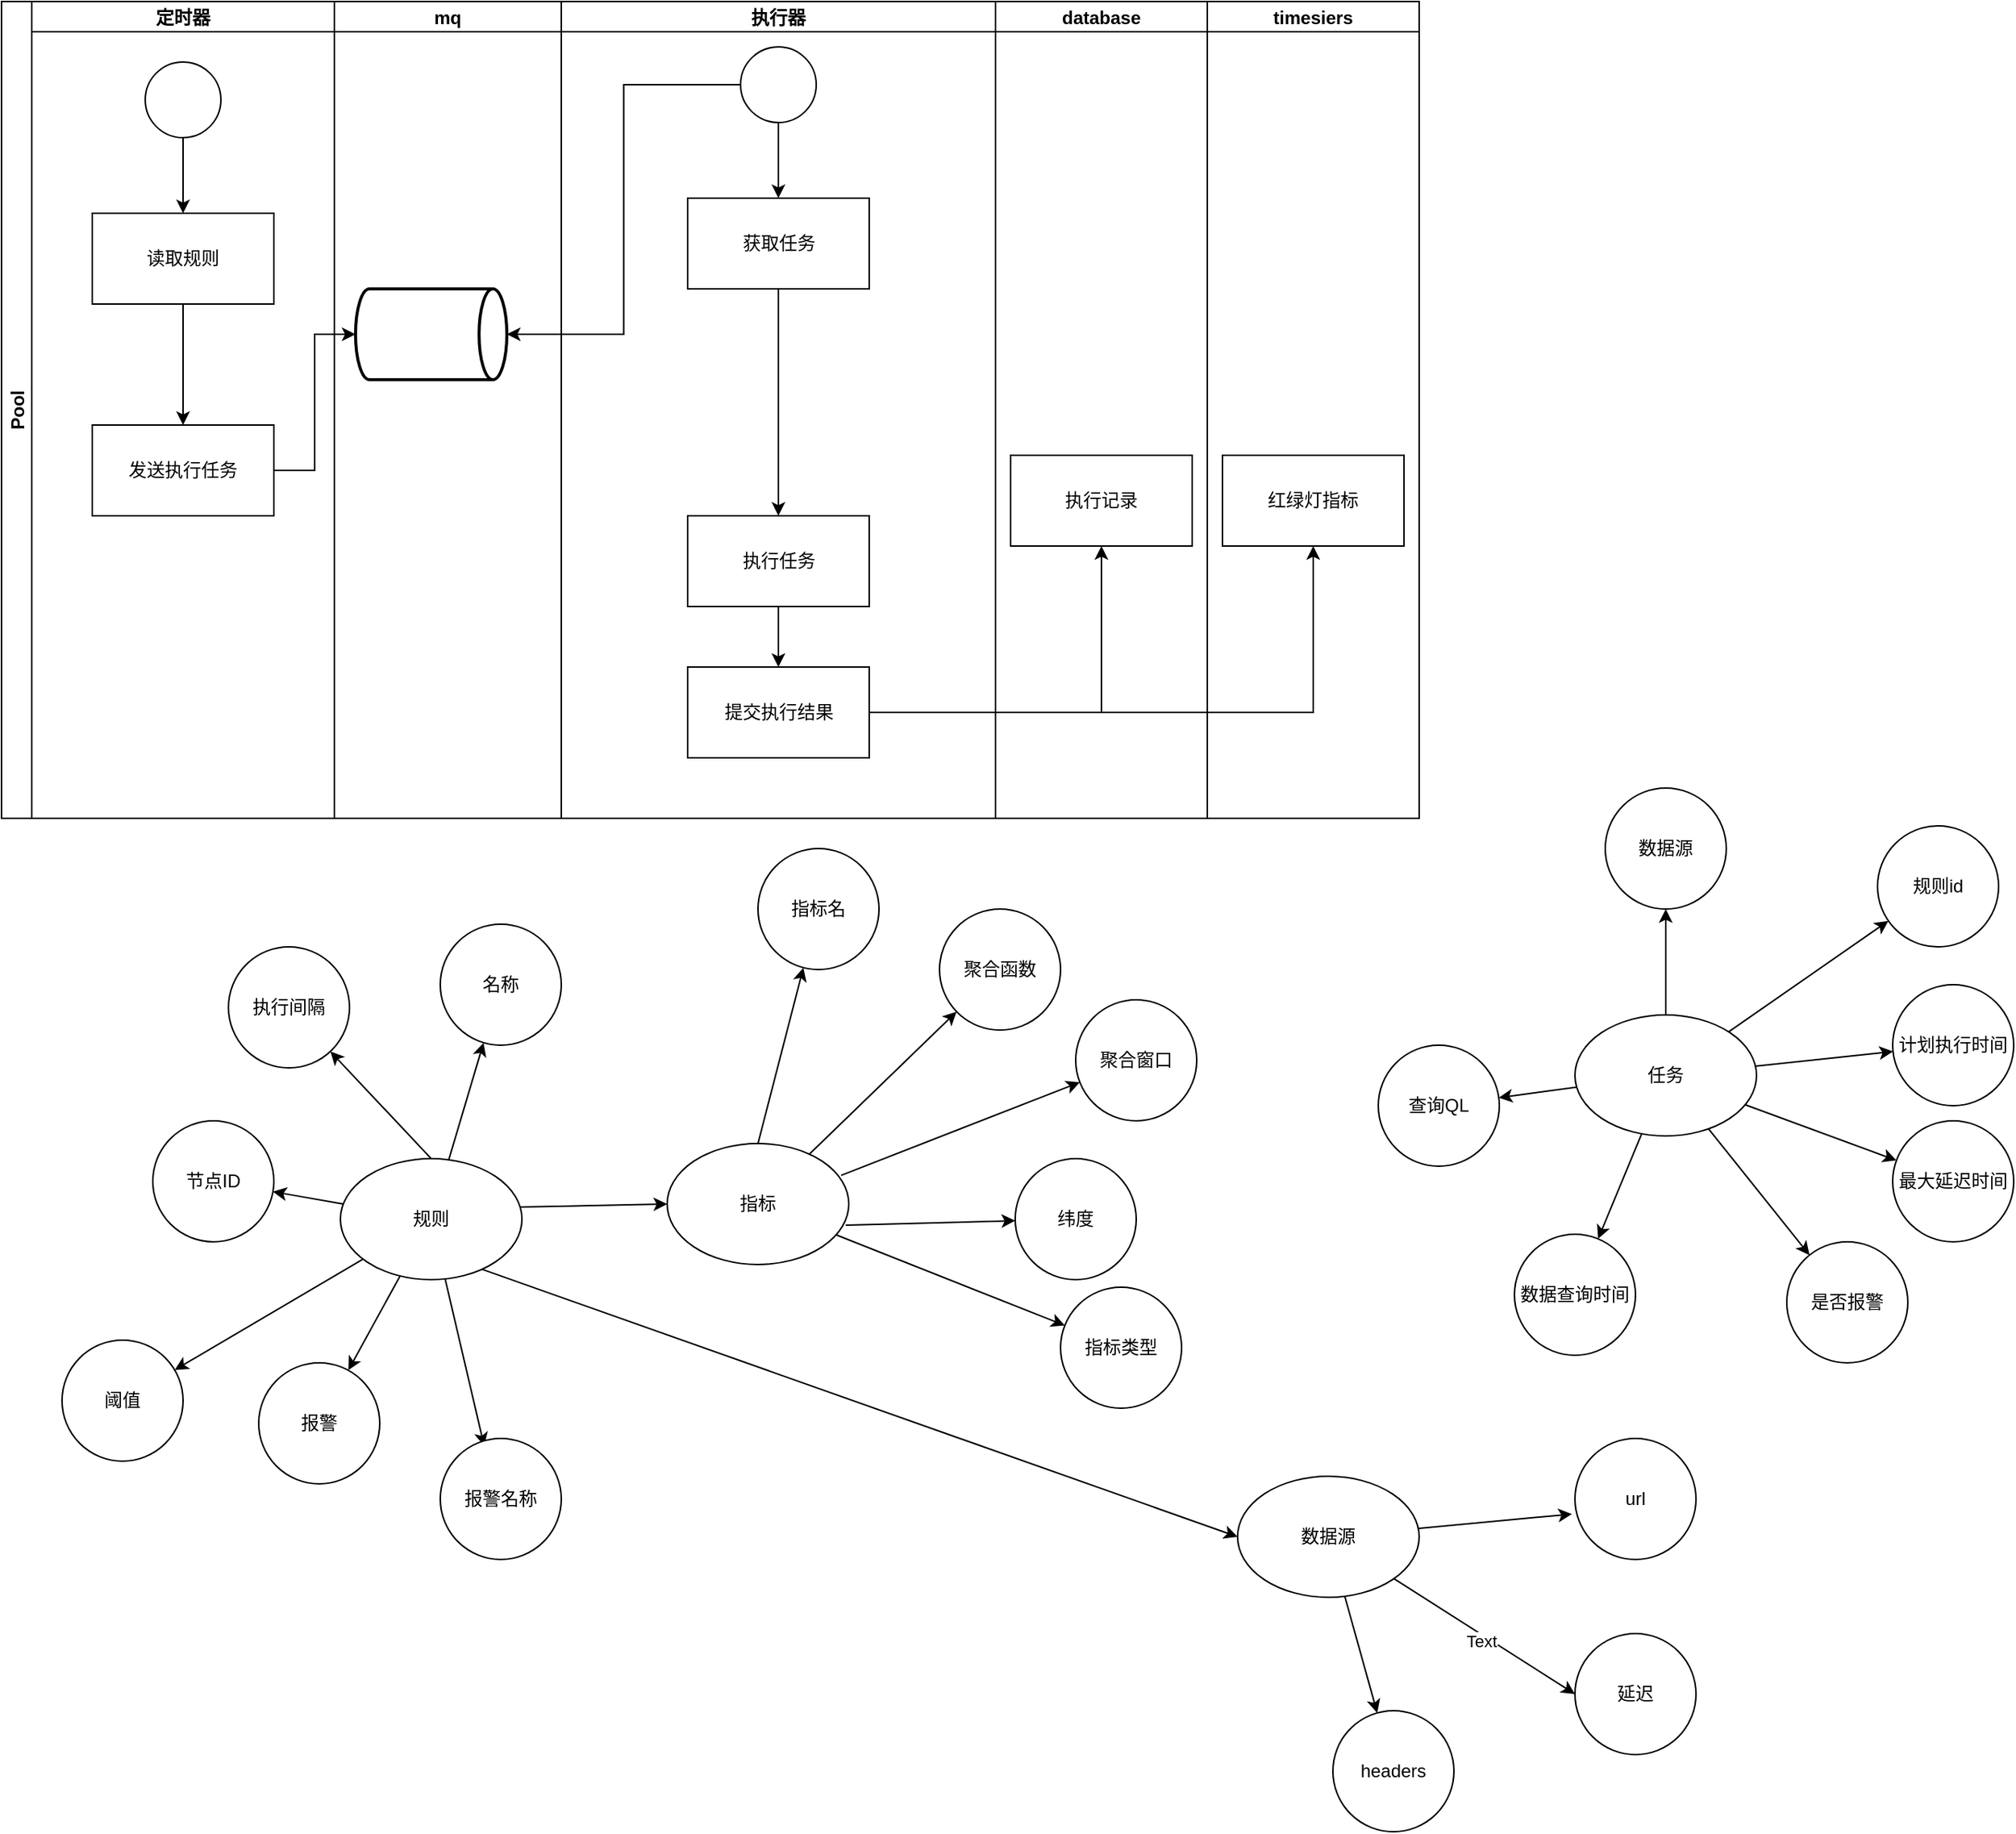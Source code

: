 <mxfile version="24.8.3">
  <diagram name="第 1 页" id="yNghgKVV-HXo9ubiQr_b">
    <mxGraphModel dx="1434" dy="688" grid="1" gridSize="10" guides="1" tooltips="1" connect="1" arrows="1" fold="1" page="1" pageScale="1" pageWidth="827" pageHeight="1169" math="0" shadow="0">
      <root>
        <mxCell id="0" />
        <mxCell id="1" parent="0" />
        <mxCell id="udA4VViUeGQFsnBk43un-1" value="Pool" style="swimlane;childLayout=stackLayout;resizeParent=1;resizeParentMax=0;startSize=20;horizontal=0;horizontalStack=1;" parent="1" vertex="1">
          <mxGeometry x="140" y="10" width="937" height="540" as="geometry">
            <mxRectangle x="130" y="10" width="40" height="50" as="alternateBounds" />
          </mxGeometry>
        </mxCell>
        <mxCell id="udA4VViUeGQFsnBk43un-2" value="定时器" style="swimlane;startSize=20;" parent="udA4VViUeGQFsnBk43un-1" vertex="1">
          <mxGeometry x="20" width="200" height="540" as="geometry" />
        </mxCell>
        <mxCell id="udA4VViUeGQFsnBk43un-8" value="" style="edgeStyle=orthogonalEdgeStyle;rounded=0;orthogonalLoop=1;jettySize=auto;html=1;" parent="udA4VViUeGQFsnBk43un-2" source="udA4VViUeGQFsnBk43un-5" target="udA4VViUeGQFsnBk43un-7" edge="1">
          <mxGeometry relative="1" as="geometry" />
        </mxCell>
        <mxCell id="udA4VViUeGQFsnBk43un-5" value="" style="ellipse;whiteSpace=wrap;html=1;aspect=fixed;" parent="udA4VViUeGQFsnBk43un-2" vertex="1">
          <mxGeometry x="75" y="40" width="50" height="50" as="geometry" />
        </mxCell>
        <mxCell id="udA4VViUeGQFsnBk43un-10" value="" style="edgeStyle=orthogonalEdgeStyle;rounded=0;orthogonalLoop=1;jettySize=auto;html=1;" parent="udA4VViUeGQFsnBk43un-2" source="udA4VViUeGQFsnBk43un-7" target="udA4VViUeGQFsnBk43un-9" edge="1">
          <mxGeometry relative="1" as="geometry" />
        </mxCell>
        <mxCell id="udA4VViUeGQFsnBk43un-7" value="读取规则" style="whiteSpace=wrap;html=1;" parent="udA4VViUeGQFsnBk43un-2" vertex="1">
          <mxGeometry x="40" y="140" width="120" height="60" as="geometry" />
        </mxCell>
        <mxCell id="udA4VViUeGQFsnBk43un-9" value="发送执行任务" style="whiteSpace=wrap;html=1;" parent="udA4VViUeGQFsnBk43un-2" vertex="1">
          <mxGeometry x="40" y="280" width="120" height="60" as="geometry" />
        </mxCell>
        <mxCell id="udA4VViUeGQFsnBk43un-25" value="mq" style="swimlane;startSize=20;" parent="udA4VViUeGQFsnBk43un-1" vertex="1">
          <mxGeometry x="220" width="150" height="540" as="geometry" />
        </mxCell>
        <mxCell id="udA4VViUeGQFsnBk43un-26" value="" style="strokeWidth=2;html=1;shape=mxgraph.flowchart.direct_data;whiteSpace=wrap;" parent="udA4VViUeGQFsnBk43un-25" vertex="1">
          <mxGeometry x="14" y="190" width="100" height="60" as="geometry" />
        </mxCell>
        <mxCell id="udA4VViUeGQFsnBk43un-3" value="执行器" style="swimlane;startSize=20;" parent="udA4VViUeGQFsnBk43un-1" vertex="1">
          <mxGeometry x="370" width="287" height="540" as="geometry" />
        </mxCell>
        <mxCell id="udA4VViUeGQFsnBk43un-31" value="" style="edgeStyle=orthogonalEdgeStyle;rounded=0;orthogonalLoop=1;jettySize=auto;html=1;" parent="udA4VViUeGQFsnBk43un-3" source="udA4VViUeGQFsnBk43un-28" target="udA4VViUeGQFsnBk43un-30" edge="1">
          <mxGeometry relative="1" as="geometry" />
        </mxCell>
        <mxCell id="udA4VViUeGQFsnBk43un-28" value="" style="ellipse;whiteSpace=wrap;html=1;aspect=fixed;" parent="udA4VViUeGQFsnBk43un-3" vertex="1">
          <mxGeometry x="118.5" y="30" width="50" height="50" as="geometry" />
        </mxCell>
        <mxCell id="udA4VViUeGQFsnBk43un-33" value="" style="edgeStyle=orthogonalEdgeStyle;rounded=0;orthogonalLoop=1;jettySize=auto;html=1;entryX=0.5;entryY=0;entryDx=0;entryDy=0;" parent="udA4VViUeGQFsnBk43un-3" source="udA4VViUeGQFsnBk43un-30" target="udA4VViUeGQFsnBk43un-34" edge="1">
          <mxGeometry relative="1" as="geometry">
            <mxPoint x="143.5" y="230" as="targetPoint" />
          </mxGeometry>
        </mxCell>
        <mxCell id="udA4VViUeGQFsnBk43un-30" value="获取任务" style="whiteSpace=wrap;html=1;" parent="udA4VViUeGQFsnBk43un-3" vertex="1">
          <mxGeometry x="83.5" y="130" width="120" height="60" as="geometry" />
        </mxCell>
        <mxCell id="udA4VViUeGQFsnBk43un-38" value="" style="edgeStyle=orthogonalEdgeStyle;rounded=0;orthogonalLoop=1;jettySize=auto;html=1;" parent="udA4VViUeGQFsnBk43un-3" source="udA4VViUeGQFsnBk43un-34" target="udA4VViUeGQFsnBk43un-37" edge="1">
          <mxGeometry relative="1" as="geometry" />
        </mxCell>
        <mxCell id="udA4VViUeGQFsnBk43un-34" value="执行任务" style="whiteSpace=wrap;html=1;" parent="udA4VViUeGQFsnBk43un-3" vertex="1">
          <mxGeometry x="83.5" y="340" width="120" height="60" as="geometry" />
        </mxCell>
        <mxCell id="udA4VViUeGQFsnBk43un-37" value="提交执行结果" style="whiteSpace=wrap;html=1;" parent="udA4VViUeGQFsnBk43un-3" vertex="1">
          <mxGeometry x="83.5" y="440" width="120" height="60" as="geometry" />
        </mxCell>
        <mxCell id="udA4VViUeGQFsnBk43un-4" value="database" style="swimlane;startSize=20;" parent="udA4VViUeGQFsnBk43un-1" vertex="1">
          <mxGeometry x="657" width="140" height="540" as="geometry" />
        </mxCell>
        <mxCell id="udA4VViUeGQFsnBk43un-42" value="执行记录" style="rounded=0;whiteSpace=wrap;html=1;" parent="udA4VViUeGQFsnBk43un-4" vertex="1">
          <mxGeometry x="10" y="300" width="120" height="60" as="geometry" />
        </mxCell>
        <mxCell id="udA4VViUeGQFsnBk43un-36" value="timesiers" style="swimlane;startSize=20;" parent="udA4VViUeGQFsnBk43un-1" vertex="1">
          <mxGeometry x="797" width="140" height="540" as="geometry" />
        </mxCell>
        <mxCell id="udA4VViUeGQFsnBk43un-43" value="红绿灯指标" style="rounded=0;whiteSpace=wrap;html=1;" parent="udA4VViUeGQFsnBk43un-36" vertex="1">
          <mxGeometry x="10" y="300" width="120" height="60" as="geometry" />
        </mxCell>
        <mxCell id="udA4VViUeGQFsnBk43un-27" style="edgeStyle=orthogonalEdgeStyle;rounded=0;orthogonalLoop=1;jettySize=auto;html=1;entryX=0;entryY=0.5;entryDx=0;entryDy=0;entryPerimeter=0;" parent="udA4VViUeGQFsnBk43un-1" source="udA4VViUeGQFsnBk43un-9" target="udA4VViUeGQFsnBk43un-26" edge="1">
          <mxGeometry relative="1" as="geometry" />
        </mxCell>
        <mxCell id="udA4VViUeGQFsnBk43un-29" style="edgeStyle=orthogonalEdgeStyle;rounded=0;orthogonalLoop=1;jettySize=auto;html=1;entryX=1;entryY=0.5;entryDx=0;entryDy=0;entryPerimeter=0;" parent="udA4VViUeGQFsnBk43un-1" source="udA4VViUeGQFsnBk43un-28" target="udA4VViUeGQFsnBk43un-26" edge="1">
          <mxGeometry relative="1" as="geometry" />
        </mxCell>
        <mxCell id="udA4VViUeGQFsnBk43un-39" style="edgeStyle=orthogonalEdgeStyle;rounded=0;orthogonalLoop=1;jettySize=auto;html=1;entryX=0.5;entryY=1;entryDx=0;entryDy=0;" parent="udA4VViUeGQFsnBk43un-1" source="udA4VViUeGQFsnBk43un-37" target="udA4VViUeGQFsnBk43un-42" edge="1">
          <mxGeometry relative="1" as="geometry">
            <mxPoint x="700" y="360" as="targetPoint" />
          </mxGeometry>
        </mxCell>
        <mxCell id="udA4VViUeGQFsnBk43un-40" style="edgeStyle=orthogonalEdgeStyle;rounded=0;orthogonalLoop=1;jettySize=auto;html=1;entryX=0.5;entryY=1;entryDx=0;entryDy=0;" parent="udA4VViUeGQFsnBk43un-1" source="udA4VViUeGQFsnBk43un-37" target="udA4VViUeGQFsnBk43un-43" edge="1">
          <mxGeometry relative="1" as="geometry">
            <mxPoint x="850" y="470" as="targetPoint" />
          </mxGeometry>
        </mxCell>
        <mxCell id="udA4VViUeGQFsnBk43un-46" value="" style="rounded=0;orthogonalLoop=1;jettySize=auto;html=1;exitX=0;exitY=0.5;exitDx=0;exitDy=0;entryX=0;entryY=0.5;entryDx=0;entryDy=0;" parent="1" source="udA4VViUeGQFsnBk43un-61" target="udA4VViUeGQFsnBk43un-65" edge="1">
          <mxGeometry relative="1" as="geometry">
            <mxPoint x="468.954" y="791.166" as="sourcePoint" />
            <mxPoint x="246.269" y="918.131" as="targetPoint" />
          </mxGeometry>
        </mxCell>
        <mxCell id="udA4VViUeGQFsnBk43un-48" value="" style="rounded=0;orthogonalLoop=1;jettySize=auto;html=1;exitX=0.5;exitY=0;exitDx=0;exitDy=0;" parent="1" source="udA4VViUeGQFsnBk43un-61" target="udA4VViUeGQFsnBk43un-47" edge="1">
          <mxGeometry relative="1" as="geometry">
            <mxPoint x="424.912" y="787.401" as="sourcePoint" />
          </mxGeometry>
        </mxCell>
        <mxCell id="udA4VViUeGQFsnBk43un-52" value="" style="edgeStyle=none;rounded=0;orthogonalLoop=1;jettySize=auto;html=1;entryX=0;entryY=0.5;entryDx=0;entryDy=0;exitX=0.983;exitY=0.4;exitDx=0;exitDy=0;exitPerimeter=0;" parent="1" source="udA4VViUeGQFsnBk43un-61" target="udA4VViUeGQFsnBk43un-64" edge="1">
          <mxGeometry relative="1" as="geometry">
            <mxPoint x="490" y="815" as="sourcePoint" />
            <mxPoint x="621.982" y="787.434" as="targetPoint" />
          </mxGeometry>
        </mxCell>
        <mxCell id="udA4VViUeGQFsnBk43un-47" value="执行间隔" style="ellipse;whiteSpace=wrap;html=1;aspect=fixed;" parent="1" vertex="1">
          <mxGeometry x="290" y="635" width="80" height="80" as="geometry" />
        </mxCell>
        <mxCell id="udA4VViUeGQFsnBk43un-54" value="" style="edgeStyle=none;rounded=0;orthogonalLoop=1;jettySize=auto;html=1;" parent="1" source="udA4VViUeGQFsnBk43un-64" target="udA4VViUeGQFsnBk43un-53" edge="1">
          <mxGeometry relative="1" as="geometry">
            <mxPoint x="695.777" y="757.111" as="sourcePoint" />
          </mxGeometry>
        </mxCell>
        <mxCell id="udA4VViUeGQFsnBk43un-63" value="" style="edgeStyle=none;rounded=0;orthogonalLoop=1;jettySize=auto;html=1;exitX=0.5;exitY=0;exitDx=0;exitDy=0;" parent="1" source="udA4VViUeGQFsnBk43un-64" target="udA4VViUeGQFsnBk43un-62" edge="1">
          <mxGeometry relative="1" as="geometry">
            <mxPoint x="660" y="735" as="sourcePoint" />
          </mxGeometry>
        </mxCell>
        <mxCell id="udA4VViUeGQFsnBk43un-58" value="" style="edgeStyle=none;rounded=0;orthogonalLoop=1;jettySize=auto;html=1;exitX=0.983;exitY=0.675;exitDx=0;exitDy=0;exitPerimeter=0;" parent="1" source="udA4VViUeGQFsnBk43un-64" target="udA4VViUeGQFsnBk43un-57" edge="1">
          <mxGeometry relative="1" as="geometry">
            <mxPoint x="698.701" y="785.111" as="sourcePoint" />
          </mxGeometry>
        </mxCell>
        <mxCell id="udA4VViUeGQFsnBk43un-60" value="" style="edgeStyle=none;rounded=0;orthogonalLoop=1;jettySize=auto;html=1;exitX=0.958;exitY=0.263;exitDx=0;exitDy=0;exitPerimeter=0;" parent="1" source="udA4VViUeGQFsnBk43un-64" target="udA4VViUeGQFsnBk43un-59" edge="1">
          <mxGeometry relative="1" as="geometry">
            <mxPoint x="660" y="815" as="sourcePoint" />
          </mxGeometry>
        </mxCell>
        <mxCell id="udA4VViUeGQFsnBk43un-53" value="聚合函数" style="ellipse;whiteSpace=wrap;html=1;aspect=fixed;" parent="1" vertex="1">
          <mxGeometry x="760" y="610" width="80" height="80" as="geometry" />
        </mxCell>
        <mxCell id="udA4VViUeGQFsnBk43un-57" value="纬度" style="ellipse;whiteSpace=wrap;html=1;aspect=fixed;" parent="1" vertex="1">
          <mxGeometry x="810" y="775" width="80" height="80" as="geometry" />
        </mxCell>
        <mxCell id="udA4VViUeGQFsnBk43un-59" value="聚合窗口" style="ellipse;whiteSpace=wrap;html=1;aspect=fixed;" parent="1" vertex="1">
          <mxGeometry x="850" y="670" width="80" height="80" as="geometry" />
        </mxCell>
        <mxCell id="udA4VViUeGQFsnBk43un-69" style="edgeStyle=none;rounded=0;orthogonalLoop=1;jettySize=auto;html=1;" parent="1" source="udA4VViUeGQFsnBk43un-61" target="udA4VViUeGQFsnBk43un-71" edge="1">
          <mxGeometry relative="1" as="geometry">
            <mxPoint x="287.308" y="906.637" as="targetPoint" />
          </mxGeometry>
        </mxCell>
        <mxCell id="udA4VViUeGQFsnBk43un-73" value="" style="edgeStyle=none;rounded=0;orthogonalLoop=1;jettySize=auto;html=1;" parent="1" source="udA4VViUeGQFsnBk43un-61" target="udA4VViUeGQFsnBk43un-72" edge="1">
          <mxGeometry relative="1" as="geometry" />
        </mxCell>
        <mxCell id="udA4VViUeGQFsnBk43un-76" value="" style="edgeStyle=none;rounded=0;orthogonalLoop=1;jettySize=auto;html=1;" parent="1" source="udA4VViUeGQFsnBk43un-61" target="udA4VViUeGQFsnBk43un-75" edge="1">
          <mxGeometry relative="1" as="geometry" />
        </mxCell>
        <mxCell id="MTmKd3EXbOCD9lzJi4kF-2" style="rounded=0;orthogonalLoop=1;jettySize=auto;html=1;" edge="1" parent="1" source="udA4VViUeGQFsnBk43un-61" target="MTmKd3EXbOCD9lzJi4kF-3">
          <mxGeometry relative="1" as="geometry">
            <mxPoint x="530" y="880" as="targetPoint" />
          </mxGeometry>
        </mxCell>
        <mxCell id="MTmKd3EXbOCD9lzJi4kF-4" style="rounded=0;orthogonalLoop=1;jettySize=auto;html=1;entryX=0.363;entryY=0.063;entryDx=0;entryDy=0;entryPerimeter=0;" edge="1" parent="1" source="udA4VViUeGQFsnBk43un-61" target="MTmKd3EXbOCD9lzJi4kF-5">
          <mxGeometry relative="1" as="geometry">
            <mxPoint x="450" y="950" as="targetPoint" />
          </mxGeometry>
        </mxCell>
        <mxCell id="udA4VViUeGQFsnBk43un-61" value="规则" style="ellipse;whiteSpace=wrap;html=1;" parent="1" vertex="1">
          <mxGeometry x="364" y="775" width="120" height="80" as="geometry" />
        </mxCell>
        <mxCell id="udA4VViUeGQFsnBk43un-62" value="指标名" style="ellipse;whiteSpace=wrap;html=1;aspect=fixed;" parent="1" vertex="1">
          <mxGeometry x="640" y="570" width="80" height="80" as="geometry" />
        </mxCell>
        <mxCell id="udA4VViUeGQFsnBk43un-67" value="" style="edgeStyle=none;rounded=0;orthogonalLoop=1;jettySize=auto;html=1;" parent="1" source="udA4VViUeGQFsnBk43un-64" target="udA4VViUeGQFsnBk43un-66" edge="1">
          <mxGeometry relative="1" as="geometry" />
        </mxCell>
        <mxCell id="udA4VViUeGQFsnBk43un-64" value="指标" style="ellipse;whiteSpace=wrap;html=1;" parent="1" vertex="1">
          <mxGeometry x="580" y="765" width="120" height="80" as="geometry" />
        </mxCell>
        <mxCell id="MTmKd3EXbOCD9lzJi4kF-7" value="" style="rounded=0;orthogonalLoop=1;jettySize=auto;html=1;entryX=-0.025;entryY=0.625;entryDx=0;entryDy=0;entryPerimeter=0;" edge="1" parent="1" source="udA4VViUeGQFsnBk43un-65" target="MTmKd3EXbOCD9lzJi4kF-8">
          <mxGeometry relative="1" as="geometry">
            <mxPoint x="1170" y="1020" as="targetPoint" />
          </mxGeometry>
        </mxCell>
        <mxCell id="MTmKd3EXbOCD9lzJi4kF-9" style="rounded=0;orthogonalLoop=1;jettySize=auto;html=1;entryX=0;entryY=0.5;entryDx=0;entryDy=0;" edge="1" parent="1" source="udA4VViUeGQFsnBk43un-65" target="MTmKd3EXbOCD9lzJi4kF-10">
          <mxGeometry relative="1" as="geometry">
            <mxPoint x="1050" y="1110" as="targetPoint" />
          </mxGeometry>
        </mxCell>
        <mxCell id="MTmKd3EXbOCD9lzJi4kF-11" value="Text" style="edgeLabel;html=1;align=center;verticalAlign=middle;resizable=0;points=[];" vertex="1" connectable="0" parent="MTmKd3EXbOCD9lzJi4kF-9">
          <mxGeometry x="0.003" y="-3" relative="1" as="geometry">
            <mxPoint x="-1" as="offset" />
          </mxGeometry>
        </mxCell>
        <mxCell id="MTmKd3EXbOCD9lzJi4kF-13" value="" style="rounded=0;orthogonalLoop=1;jettySize=auto;html=1;" edge="1" parent="1" source="udA4VViUeGQFsnBk43un-65" target="MTmKd3EXbOCD9lzJi4kF-12">
          <mxGeometry relative="1" as="geometry" />
        </mxCell>
        <mxCell id="udA4VViUeGQFsnBk43un-65" value="数据源" style="ellipse;whiteSpace=wrap;html=1;" parent="1" vertex="1">
          <mxGeometry x="957" y="985" width="120" height="80" as="geometry" />
        </mxCell>
        <mxCell id="udA4VViUeGQFsnBk43un-66" value="指标类型" style="ellipse;whiteSpace=wrap;html=1;" parent="1" vertex="1">
          <mxGeometry x="840" y="860" width="80" height="80" as="geometry" />
        </mxCell>
        <mxCell id="udA4VViUeGQFsnBk43un-71" value="阈值" style="ellipse;whiteSpace=wrap;html=1;aspect=fixed;" parent="1" vertex="1">
          <mxGeometry x="180" y="895" width="80" height="80" as="geometry" />
        </mxCell>
        <mxCell id="udA4VViUeGQFsnBk43un-72" value="报警" style="ellipse;whiteSpace=wrap;html=1;" parent="1" vertex="1">
          <mxGeometry x="310" y="910" width="80" height="80" as="geometry" />
        </mxCell>
        <mxCell id="udA4VViUeGQFsnBk43un-75" value="名称" style="ellipse;whiteSpace=wrap;html=1;" parent="1" vertex="1">
          <mxGeometry x="430" y="620" width="80" height="80" as="geometry" />
        </mxCell>
        <mxCell id="udA4VViUeGQFsnBk43un-79" value="" style="edgeStyle=none;rounded=0;orthogonalLoop=1;jettySize=auto;html=1;" parent="1" source="udA4VViUeGQFsnBk43un-77" target="udA4VViUeGQFsnBk43un-78" edge="1">
          <mxGeometry relative="1" as="geometry" />
        </mxCell>
        <mxCell id="udA4VViUeGQFsnBk43un-81" value="" style="edgeStyle=none;rounded=0;orthogonalLoop=1;jettySize=auto;html=1;" parent="1" source="udA4VViUeGQFsnBk43un-77" target="udA4VViUeGQFsnBk43un-80" edge="1">
          <mxGeometry relative="1" as="geometry" />
        </mxCell>
        <mxCell id="udA4VViUeGQFsnBk43un-83" value="" style="edgeStyle=none;rounded=0;orthogonalLoop=1;jettySize=auto;html=1;" parent="1" source="udA4VViUeGQFsnBk43un-77" target="udA4VViUeGQFsnBk43un-82" edge="1">
          <mxGeometry relative="1" as="geometry" />
        </mxCell>
        <mxCell id="udA4VViUeGQFsnBk43un-85" value="" style="edgeStyle=none;rounded=0;orthogonalLoop=1;jettySize=auto;html=1;" parent="1" source="udA4VViUeGQFsnBk43un-77" target="udA4VViUeGQFsnBk43un-84" edge="1">
          <mxGeometry relative="1" as="geometry" />
        </mxCell>
        <mxCell id="udA4VViUeGQFsnBk43un-87" value="" style="edgeStyle=none;rounded=0;orthogonalLoop=1;jettySize=auto;html=1;" parent="1" source="udA4VViUeGQFsnBk43un-77" target="udA4VViUeGQFsnBk43un-86" edge="1">
          <mxGeometry relative="1" as="geometry" />
        </mxCell>
        <mxCell id="udA4VViUeGQFsnBk43un-89" value="" style="edgeStyle=none;rounded=0;orthogonalLoop=1;jettySize=auto;html=1;" parent="1" source="udA4VViUeGQFsnBk43un-77" target="udA4VViUeGQFsnBk43un-88" edge="1">
          <mxGeometry relative="1" as="geometry" />
        </mxCell>
        <mxCell id="udA4VViUeGQFsnBk43un-92" value="" style="edgeStyle=none;rounded=0;orthogonalLoop=1;jettySize=auto;html=1;" parent="1" source="udA4VViUeGQFsnBk43un-77" target="udA4VViUeGQFsnBk43un-91" edge="1">
          <mxGeometry relative="1" as="geometry" />
        </mxCell>
        <mxCell id="udA4VViUeGQFsnBk43un-77" value="任务" style="ellipse;whiteSpace=wrap;html=1;" parent="1" vertex="1">
          <mxGeometry x="1180" y="680" width="120" height="80" as="geometry" />
        </mxCell>
        <mxCell id="udA4VViUeGQFsnBk43un-78" value="规则id" style="ellipse;whiteSpace=wrap;html=1;" parent="1" vertex="1">
          <mxGeometry x="1380" y="555" width="80" height="80" as="geometry" />
        </mxCell>
        <mxCell id="udA4VViUeGQFsnBk43un-80" value="计划执行时间" style="ellipse;whiteSpace=wrap;html=1;" parent="1" vertex="1">
          <mxGeometry x="1390" y="660" width="80" height="80" as="geometry" />
        </mxCell>
        <mxCell id="udA4VViUeGQFsnBk43un-82" value="最大延迟时间" style="ellipse;whiteSpace=wrap;html=1;" parent="1" vertex="1">
          <mxGeometry x="1390" y="750" width="80" height="80" as="geometry" />
        </mxCell>
        <mxCell id="udA4VViUeGQFsnBk43un-84" value="是否报警" style="ellipse;whiteSpace=wrap;html=1;" parent="1" vertex="1">
          <mxGeometry x="1320" y="830" width="80" height="80" as="geometry" />
        </mxCell>
        <mxCell id="udA4VViUeGQFsnBk43un-86" value="数据源" style="ellipse;whiteSpace=wrap;html=1;" parent="1" vertex="1">
          <mxGeometry x="1200" y="530" width="80" height="80" as="geometry" />
        </mxCell>
        <mxCell id="udA4VViUeGQFsnBk43un-88" value="查询QL" style="ellipse;whiteSpace=wrap;html=1;" parent="1" vertex="1">
          <mxGeometry x="1050" y="700" width="80" height="80" as="geometry" />
        </mxCell>
        <mxCell id="udA4VViUeGQFsnBk43un-91" value="数据查询时间" style="ellipse;whiteSpace=wrap;html=1;" parent="1" vertex="1">
          <mxGeometry x="1140" y="825" width="80" height="80" as="geometry" />
        </mxCell>
        <mxCell id="MTmKd3EXbOCD9lzJi4kF-3" value="节点ID" style="ellipse;whiteSpace=wrap;html=1;aspect=fixed;" vertex="1" parent="1">
          <mxGeometry x="240" y="750" width="80" height="80" as="geometry" />
        </mxCell>
        <mxCell id="MTmKd3EXbOCD9lzJi4kF-5" value="报警名称" style="ellipse;whiteSpace=wrap;html=1;aspect=fixed;" vertex="1" parent="1">
          <mxGeometry x="430" y="960" width="80" height="80" as="geometry" />
        </mxCell>
        <mxCell id="MTmKd3EXbOCD9lzJi4kF-8" value="url" style="ellipse;whiteSpace=wrap;html=1;aspect=fixed;" vertex="1" parent="1">
          <mxGeometry x="1180" y="960" width="80" height="80" as="geometry" />
        </mxCell>
        <mxCell id="MTmKd3EXbOCD9lzJi4kF-10" value="延迟" style="ellipse;whiteSpace=wrap;html=1;aspect=fixed;" vertex="1" parent="1">
          <mxGeometry x="1180" y="1089" width="80" height="80" as="geometry" />
        </mxCell>
        <mxCell id="MTmKd3EXbOCD9lzJi4kF-12" value="headers" style="ellipse;whiteSpace=wrap;html=1;" vertex="1" parent="1">
          <mxGeometry x="1020" y="1140" width="80" height="80" as="geometry" />
        </mxCell>
      </root>
    </mxGraphModel>
  </diagram>
</mxfile>
